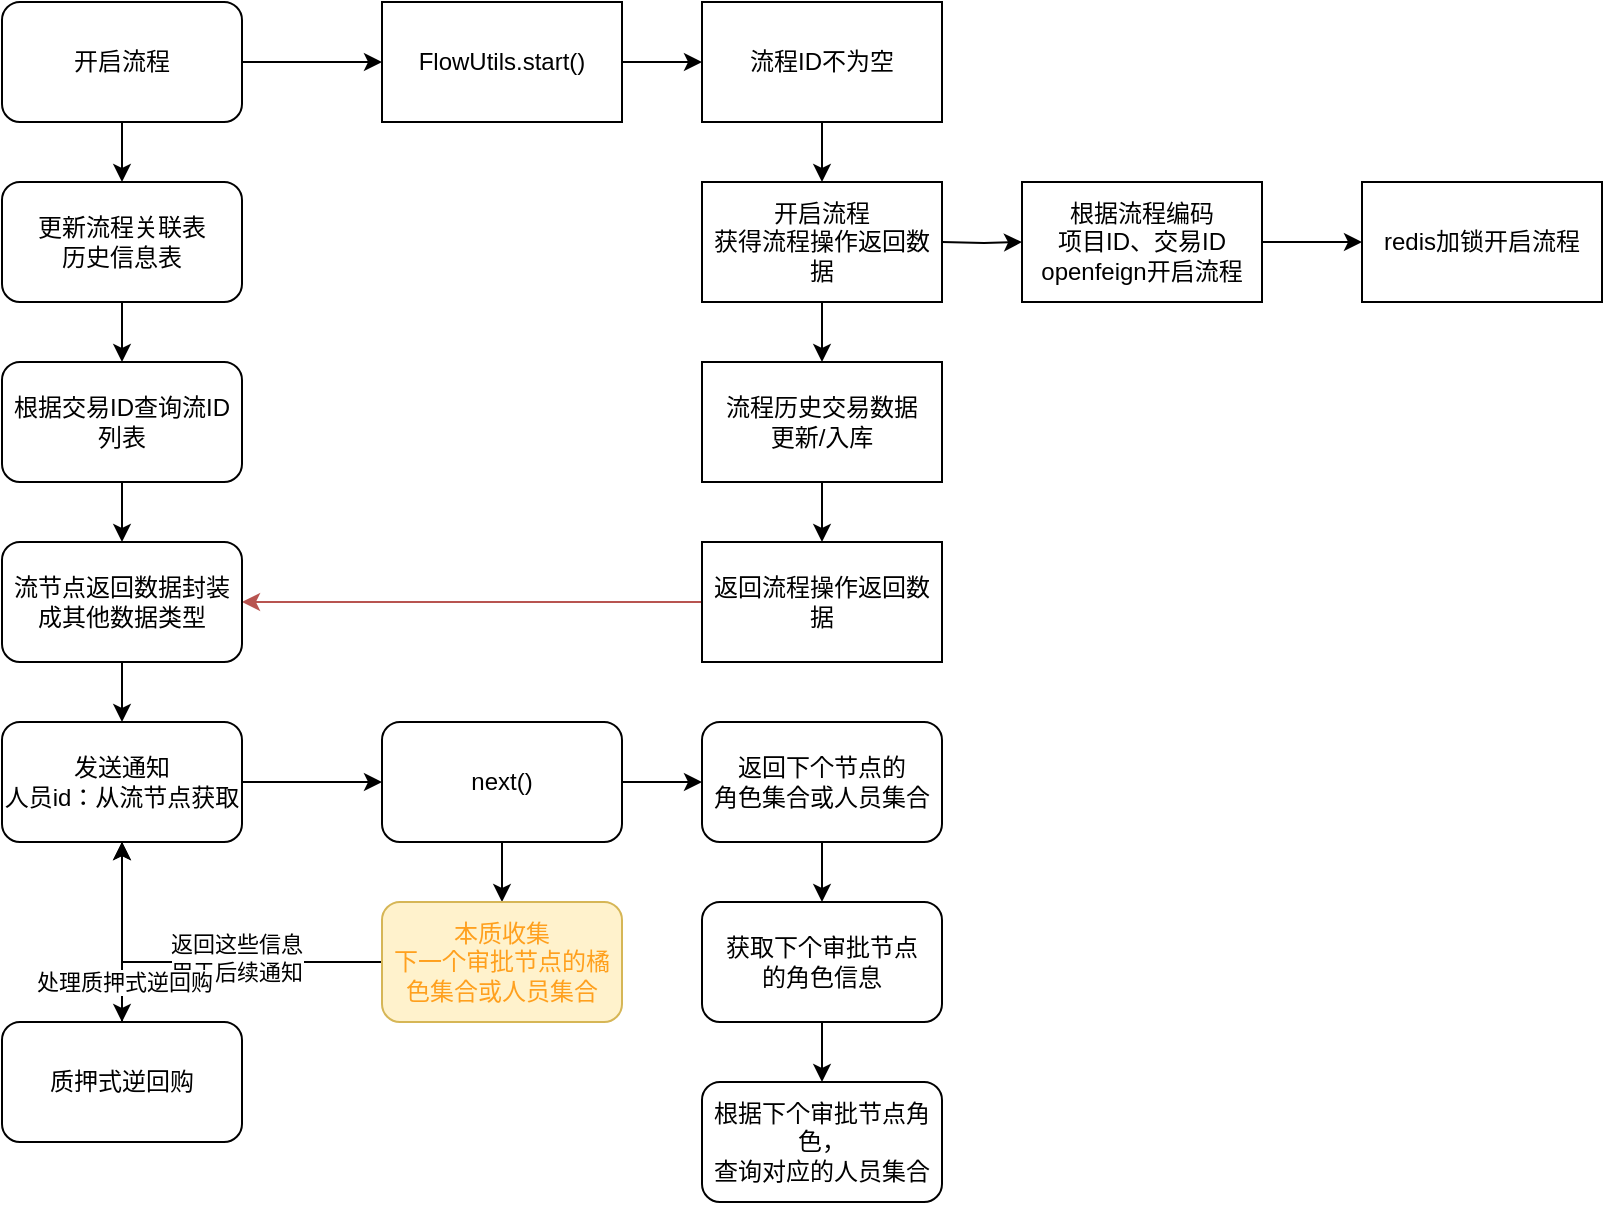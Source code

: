 <mxfile version="26.1.3">
  <diagram name="第 1 页" id="7q6q0Zq5l3fnQO4hX1ic">
    <mxGraphModel dx="1042" dy="531" grid="1" gridSize="10" guides="1" tooltips="1" connect="1" arrows="1" fold="1" page="1" pageScale="1" pageWidth="827" pageHeight="1169" math="0" shadow="0">
      <root>
        <mxCell id="0" />
        <mxCell id="1" parent="0" />
        <mxCell id="WxFiv181dfcM7yHNMsCA-7" style="edgeStyle=orthogonalEdgeStyle;rounded=0;orthogonalLoop=1;jettySize=auto;html=1;exitX=1;exitY=0.5;exitDx=0;exitDy=0;entryX=0;entryY=0.5;entryDx=0;entryDy=0;" edge="1" parent="1" source="WxFiv181dfcM7yHNMsCA-4" target="WxFiv181dfcM7yHNMsCA-6">
          <mxGeometry relative="1" as="geometry" />
        </mxCell>
        <mxCell id="WxFiv181dfcM7yHNMsCA-29" value="" style="edgeStyle=orthogonalEdgeStyle;rounded=0;orthogonalLoop=1;jettySize=auto;html=1;" edge="1" parent="1" source="WxFiv181dfcM7yHNMsCA-4" target="WxFiv181dfcM7yHNMsCA-28">
          <mxGeometry relative="1" as="geometry" />
        </mxCell>
        <mxCell id="WxFiv181dfcM7yHNMsCA-4" value="开启流程" style="rounded=1;whiteSpace=wrap;html=1;" vertex="1" parent="1">
          <mxGeometry width="120" height="60" as="geometry" />
        </mxCell>
        <mxCell id="WxFiv181dfcM7yHNMsCA-8" style="edgeStyle=orthogonalEdgeStyle;rounded=0;orthogonalLoop=1;jettySize=auto;html=1;exitX=1;exitY=0.5;exitDx=0;exitDy=0;" edge="1" parent="1" source="WxFiv181dfcM7yHNMsCA-6">
          <mxGeometry relative="1" as="geometry">
            <mxPoint x="350" y="30" as="targetPoint" />
          </mxGeometry>
        </mxCell>
        <mxCell id="WxFiv181dfcM7yHNMsCA-6" value="FlowUtils.start()" style="rounded=0;whiteSpace=wrap;html=1;" vertex="1" parent="1">
          <mxGeometry x="190" width="120" height="60" as="geometry" />
        </mxCell>
        <mxCell id="WxFiv181dfcM7yHNMsCA-14" style="edgeStyle=orthogonalEdgeStyle;rounded=0;orthogonalLoop=1;jettySize=auto;html=1;exitX=0.5;exitY=1;exitDx=0;exitDy=0;entryX=0.5;entryY=0;entryDx=0;entryDy=0;" edge="1" parent="1" source="WxFiv181dfcM7yHNMsCA-9">
          <mxGeometry relative="1" as="geometry">
            <mxPoint x="410" y="90" as="targetPoint" />
          </mxGeometry>
        </mxCell>
        <mxCell id="WxFiv181dfcM7yHNMsCA-9" value="流程ID不为空" style="rounded=0;whiteSpace=wrap;html=1;" vertex="1" parent="1">
          <mxGeometry x="350" width="120" height="60" as="geometry" />
        </mxCell>
        <mxCell id="WxFiv181dfcM7yHNMsCA-16" style="edgeStyle=orthogonalEdgeStyle;rounded=0;orthogonalLoop=1;jettySize=auto;html=1;exitX=1;exitY=0.5;exitDx=0;exitDy=0;entryX=0;entryY=0.5;entryDx=0;entryDy=0;" edge="1" parent="1" target="WxFiv181dfcM7yHNMsCA-15">
          <mxGeometry relative="1" as="geometry">
            <mxPoint x="470" y="120" as="sourcePoint" />
          </mxGeometry>
        </mxCell>
        <mxCell id="WxFiv181dfcM7yHNMsCA-18" style="edgeStyle=orthogonalEdgeStyle;rounded=0;orthogonalLoop=1;jettySize=auto;html=1;exitX=1;exitY=0.5;exitDx=0;exitDy=0;entryX=0;entryY=0.5;entryDx=0;entryDy=0;" edge="1" parent="1" source="WxFiv181dfcM7yHNMsCA-15" target="WxFiv181dfcM7yHNMsCA-17">
          <mxGeometry relative="1" as="geometry" />
        </mxCell>
        <mxCell id="WxFiv181dfcM7yHNMsCA-15" value="根据流程编码&lt;div&gt;项目ID、交易ID&lt;/div&gt;&lt;div&gt;openfeign开启流程&lt;/div&gt;" style="rounded=0;whiteSpace=wrap;html=1;" vertex="1" parent="1">
          <mxGeometry x="510" y="90" width="120" height="60" as="geometry" />
        </mxCell>
        <mxCell id="WxFiv181dfcM7yHNMsCA-17" value="redis加锁开启流程" style="rounded=0;whiteSpace=wrap;html=1;" vertex="1" parent="1">
          <mxGeometry x="680" y="90" width="120" height="60" as="geometry" />
        </mxCell>
        <mxCell id="WxFiv181dfcM7yHNMsCA-22" style="edgeStyle=orthogonalEdgeStyle;rounded=0;orthogonalLoop=1;jettySize=auto;html=1;exitX=0.5;exitY=1;exitDx=0;exitDy=0;entryX=0.5;entryY=0;entryDx=0;entryDy=0;" edge="1" parent="1" source="WxFiv181dfcM7yHNMsCA-20" target="WxFiv181dfcM7yHNMsCA-21">
          <mxGeometry relative="1" as="geometry" />
        </mxCell>
        <mxCell id="WxFiv181dfcM7yHNMsCA-20" value="&lt;div&gt;开启流程&lt;/div&gt;获得流程操作返回数据" style="rounded=0;whiteSpace=wrap;html=1;" vertex="1" parent="1">
          <mxGeometry x="350" y="90" width="120" height="60" as="geometry" />
        </mxCell>
        <mxCell id="WxFiv181dfcM7yHNMsCA-26" value="" style="edgeStyle=orthogonalEdgeStyle;rounded=0;orthogonalLoop=1;jettySize=auto;html=1;" edge="1" parent="1" source="WxFiv181dfcM7yHNMsCA-21" target="WxFiv181dfcM7yHNMsCA-25">
          <mxGeometry relative="1" as="geometry" />
        </mxCell>
        <mxCell id="WxFiv181dfcM7yHNMsCA-21" value="流程历史交易数据&lt;div&gt;更新/入库&lt;/div&gt;" style="rounded=0;whiteSpace=wrap;html=1;" vertex="1" parent="1">
          <mxGeometry x="350" y="180" width="120" height="60" as="geometry" />
        </mxCell>
        <mxCell id="WxFiv181dfcM7yHNMsCA-35" style="edgeStyle=orthogonalEdgeStyle;rounded=0;orthogonalLoop=1;jettySize=auto;html=1;exitX=0;exitY=0.5;exitDx=0;exitDy=0;entryX=1;entryY=0.5;entryDx=0;entryDy=0;fillColor=#f8cecc;strokeColor=#b85450;" edge="1" parent="1" source="WxFiv181dfcM7yHNMsCA-25" target="WxFiv181dfcM7yHNMsCA-33">
          <mxGeometry relative="1" as="geometry" />
        </mxCell>
        <mxCell id="WxFiv181dfcM7yHNMsCA-25" value="返回流程操作返回数据" style="whiteSpace=wrap;html=1;rounded=0;" vertex="1" parent="1">
          <mxGeometry x="350" y="270" width="120" height="60" as="geometry" />
        </mxCell>
        <mxCell id="WxFiv181dfcM7yHNMsCA-31" value="" style="edgeStyle=orthogonalEdgeStyle;rounded=0;orthogonalLoop=1;jettySize=auto;html=1;" edge="1" parent="1" source="WxFiv181dfcM7yHNMsCA-28" target="WxFiv181dfcM7yHNMsCA-30">
          <mxGeometry relative="1" as="geometry" />
        </mxCell>
        <mxCell id="WxFiv181dfcM7yHNMsCA-28" value="更新流程关联表&lt;div&gt;历史信息表&lt;/div&gt;" style="whiteSpace=wrap;html=1;rounded=1;" vertex="1" parent="1">
          <mxGeometry y="90" width="120" height="60" as="geometry" />
        </mxCell>
        <mxCell id="WxFiv181dfcM7yHNMsCA-34" value="" style="edgeStyle=orthogonalEdgeStyle;rounded=0;orthogonalLoop=1;jettySize=auto;html=1;" edge="1" parent="1" source="WxFiv181dfcM7yHNMsCA-30" target="WxFiv181dfcM7yHNMsCA-33">
          <mxGeometry relative="1" as="geometry" />
        </mxCell>
        <mxCell id="WxFiv181dfcM7yHNMsCA-30" value="根据交易ID查询流ID&lt;div&gt;列表&lt;/div&gt;" style="whiteSpace=wrap;html=1;rounded=1;" vertex="1" parent="1">
          <mxGeometry y="180" width="120" height="60" as="geometry" />
        </mxCell>
        <mxCell id="WxFiv181dfcM7yHNMsCA-37" value="" style="edgeStyle=orthogonalEdgeStyle;rounded=0;orthogonalLoop=1;jettySize=auto;html=1;" edge="1" parent="1" source="WxFiv181dfcM7yHNMsCA-33" target="WxFiv181dfcM7yHNMsCA-36">
          <mxGeometry relative="1" as="geometry" />
        </mxCell>
        <mxCell id="WxFiv181dfcM7yHNMsCA-33" value="流节点返回数据封装成其他数据类型" style="whiteSpace=wrap;html=1;rounded=1;" vertex="1" parent="1">
          <mxGeometry y="270" width="120" height="60" as="geometry" />
        </mxCell>
        <mxCell id="WxFiv181dfcM7yHNMsCA-39" value="" style="edgeStyle=orthogonalEdgeStyle;rounded=0;orthogonalLoop=1;jettySize=auto;html=1;" edge="1" parent="1" source="WxFiv181dfcM7yHNMsCA-36" target="WxFiv181dfcM7yHNMsCA-38">
          <mxGeometry relative="1" as="geometry" />
        </mxCell>
        <mxCell id="WxFiv181dfcM7yHNMsCA-51" value="" style="edgeStyle=orthogonalEdgeStyle;rounded=0;orthogonalLoop=1;jettySize=auto;html=1;" edge="1" parent="1" source="WxFiv181dfcM7yHNMsCA-36" target="WxFiv181dfcM7yHNMsCA-50">
          <mxGeometry relative="1" as="geometry" />
        </mxCell>
        <mxCell id="WxFiv181dfcM7yHNMsCA-36" value="发送通知&lt;div&gt;人员id：从流节点获取&lt;/div&gt;" style="whiteSpace=wrap;html=1;rounded=1;" vertex="1" parent="1">
          <mxGeometry y="360" width="120" height="60" as="geometry" />
        </mxCell>
        <mxCell id="WxFiv181dfcM7yHNMsCA-41" value="" style="edgeStyle=orthogonalEdgeStyle;rounded=0;orthogonalLoop=1;jettySize=auto;html=1;" edge="1" parent="1" source="WxFiv181dfcM7yHNMsCA-38" target="WxFiv181dfcM7yHNMsCA-40">
          <mxGeometry relative="1" as="geometry" />
        </mxCell>
        <mxCell id="WxFiv181dfcM7yHNMsCA-47" value="" style="edgeStyle=orthogonalEdgeStyle;rounded=0;orthogonalLoop=1;jettySize=auto;html=1;" edge="1" parent="1" source="WxFiv181dfcM7yHNMsCA-38" target="WxFiv181dfcM7yHNMsCA-46">
          <mxGeometry relative="1" as="geometry" />
        </mxCell>
        <mxCell id="WxFiv181dfcM7yHNMsCA-38" value="next()" style="whiteSpace=wrap;html=1;rounded=1;" vertex="1" parent="1">
          <mxGeometry x="190" y="360" width="120" height="60" as="geometry" />
        </mxCell>
        <mxCell id="WxFiv181dfcM7yHNMsCA-43" value="" style="edgeStyle=orthogonalEdgeStyle;rounded=0;orthogonalLoop=1;jettySize=auto;html=1;" edge="1" parent="1" source="WxFiv181dfcM7yHNMsCA-40" target="WxFiv181dfcM7yHNMsCA-42">
          <mxGeometry relative="1" as="geometry" />
        </mxCell>
        <mxCell id="WxFiv181dfcM7yHNMsCA-40" value="返回下个节点的&lt;div&gt;角色集合或人员集合&lt;/div&gt;" style="whiteSpace=wrap;html=1;rounded=1;" vertex="1" parent="1">
          <mxGeometry x="350" y="360" width="120" height="60" as="geometry" />
        </mxCell>
        <mxCell id="WxFiv181dfcM7yHNMsCA-45" value="" style="edgeStyle=orthogonalEdgeStyle;rounded=0;orthogonalLoop=1;jettySize=auto;html=1;" edge="1" parent="1" source="WxFiv181dfcM7yHNMsCA-42" target="WxFiv181dfcM7yHNMsCA-44">
          <mxGeometry relative="1" as="geometry" />
        </mxCell>
        <mxCell id="WxFiv181dfcM7yHNMsCA-42" value="获取下个审批节点&lt;div&gt;的角色信息&lt;/div&gt;" style="whiteSpace=wrap;html=1;rounded=1;" vertex="1" parent="1">
          <mxGeometry x="350" y="450" width="120" height="60" as="geometry" />
        </mxCell>
        <mxCell id="WxFiv181dfcM7yHNMsCA-44" value="根据下个审批节点角色，&lt;div&gt;查询对应的人员集合&lt;/div&gt;" style="whiteSpace=wrap;html=1;rounded=1;" vertex="1" parent="1">
          <mxGeometry x="350" y="540" width="120" height="60" as="geometry" />
        </mxCell>
        <mxCell id="WxFiv181dfcM7yHNMsCA-48" style="edgeStyle=orthogonalEdgeStyle;rounded=0;orthogonalLoop=1;jettySize=auto;html=1;exitX=0;exitY=0.5;exitDx=0;exitDy=0;entryX=0.5;entryY=1;entryDx=0;entryDy=0;" edge="1" parent="1" source="WxFiv181dfcM7yHNMsCA-46" target="WxFiv181dfcM7yHNMsCA-36">
          <mxGeometry relative="1" as="geometry" />
        </mxCell>
        <mxCell id="WxFiv181dfcM7yHNMsCA-49" value="返回这些信息&lt;div&gt;用于后续通知&lt;/div&gt;" style="edgeLabel;html=1;align=center;verticalAlign=middle;resizable=0;points=[];" vertex="1" connectable="0" parent="WxFiv181dfcM7yHNMsCA-48">
          <mxGeometry x="-0.23" y="-2" relative="1" as="geometry">
            <mxPoint as="offset" />
          </mxGeometry>
        </mxCell>
        <mxCell id="WxFiv181dfcM7yHNMsCA-46" value="&lt;font style=&quot;&quot;&gt;本质收集&lt;/font&gt;&lt;div&gt;&lt;font style=&quot;&quot;&gt;下一个审批节点的橘色集合或人员集合&lt;/font&gt;&lt;/div&gt;" style="whiteSpace=wrap;html=1;rounded=1;fillColor=#fff2cc;strokeColor=#d6b656;fontColor=#FFA01E;" vertex="1" parent="1">
          <mxGeometry x="190" y="450" width="120" height="60" as="geometry" />
        </mxCell>
        <mxCell id="WxFiv181dfcM7yHNMsCA-52" value="" style="edgeStyle=orthogonalEdgeStyle;rounded=0;orthogonalLoop=1;jettySize=auto;html=1;" edge="1" parent="1" source="WxFiv181dfcM7yHNMsCA-50" target="WxFiv181dfcM7yHNMsCA-36">
          <mxGeometry relative="1" as="geometry" />
        </mxCell>
        <mxCell id="WxFiv181dfcM7yHNMsCA-53" value="处理质押式逆回购" style="edgeLabel;html=1;align=center;verticalAlign=middle;resizable=0;points=[];" vertex="1" connectable="0" parent="WxFiv181dfcM7yHNMsCA-52">
          <mxGeometry x="-0.556" y="-1" relative="1" as="geometry">
            <mxPoint as="offset" />
          </mxGeometry>
        </mxCell>
        <mxCell id="WxFiv181dfcM7yHNMsCA-50" value="质押式逆回购" style="whiteSpace=wrap;html=1;rounded=1;" vertex="1" parent="1">
          <mxGeometry y="510" width="120" height="60" as="geometry" />
        </mxCell>
      </root>
    </mxGraphModel>
  </diagram>
</mxfile>
